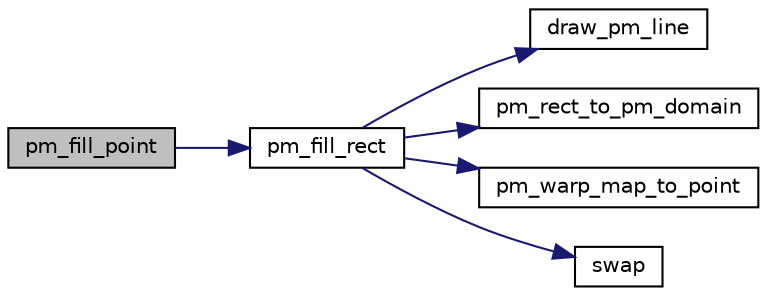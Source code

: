 digraph "pm_fill_point"
{
 // INTERACTIVE_SVG=YES
 // LATEX_PDF_SIZE
  bgcolor="transparent";
  edge [fontname="Helvetica",fontsize="10",labelfontname="Helvetica",labelfontsize="10"];
  node [fontname="Helvetica",fontsize="10",shape=record];
  rankdir="LR";
  Node1 [label="pm_fill_point",height=0.2,width=0.4,color="black", fillcolor="grey75", style="filled", fontcolor="black",tooltip=" "];
  Node1 -> Node2 [color="midnightblue",fontsize="10",style="solid",fontname="Helvetica"];
  Node2 [label="pm_fill_rect",height=0.2,width=0.4,color="black",URL="$d8/d26/group__PM__FUNCTION__GROUP.html#gafdf15c2c2724903df88b5982ed5324f7",tooltip=" "];
  Node2 -> Node3 [color="midnightblue",fontsize="10",style="solid",fontname="Helvetica"];
  Node3 [label="draw_pm_line",height=0.2,width=0.4,color="black",URL="$db/dab/lib__pm_8c.html#aa7bfa547ddc13e5932d537aa418ef4fa",tooltip=" "];
  Node2 -> Node4 [color="midnightblue",fontsize="10",style="solid",fontname="Helvetica"];
  Node4 [label="pm_rect_to_pm_domain",height=0.2,width=0.4,color="black",URL="$d8/d26/group__PM__FUNCTION__GROUP.html#ga045aae10e0ee3df0132eef397b78cf28",tooltip=" "];
  Node2 -> Node5 [color="midnightblue",fontsize="10",style="solid",fontname="Helvetica"];
  Node5 [label="pm_warp_map_to_point",height=0.2,width=0.4,color="black",URL="$d8/d26/group__PM__FUNCTION__GROUP.html#ga664f5cf6937741c75dc609b377c6b2c9",tooltip=" "];
  Node2 -> Node6 [color="midnightblue",fontsize="10",style="solid",fontname="Helvetica"];
  Node6 [label="swap",height=0.2,width=0.4,color="black",URL="$db/dab/lib__pm_8c.html#af72e64b45a2366d964f378b40ea0ddc2",tooltip=" "];
}
